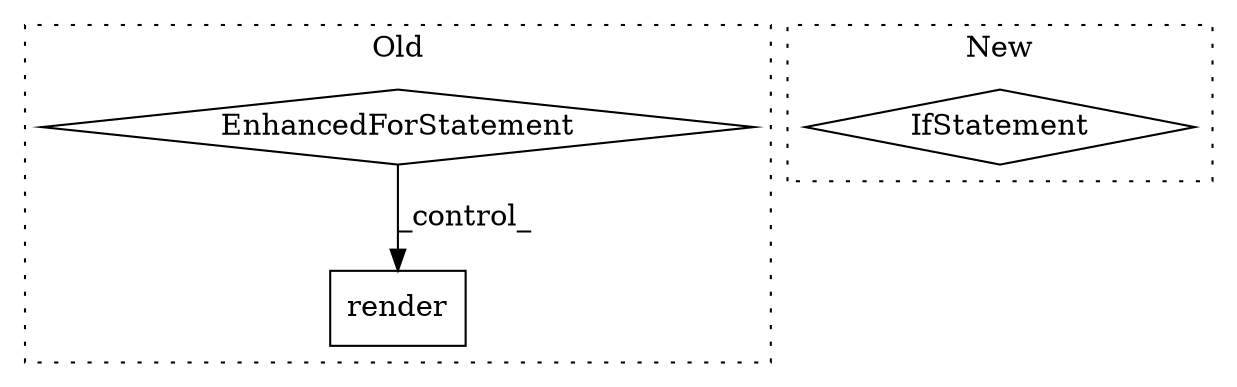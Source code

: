 digraph G {
subgraph cluster0 {
1 [label="render" a="32" s="3125" l="8" shape="box"];
3 [label="EnhancedForStatement" a="70" s="2874,2951" l="57,2" shape="diamond"];
label = "Old";
style="dotted";
}
subgraph cluster1 {
2 [label="IfStatement" a="25" s="3933,3959" l="4,2" shape="diamond"];
label = "New";
style="dotted";
}
3 -> 1 [label="_control_"];
}